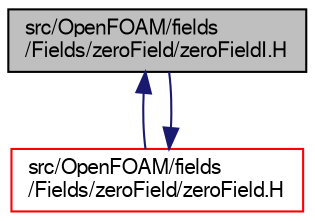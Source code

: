 digraph "src/OpenFOAM/fields/Fields/zeroField/zeroFieldI.H"
{
  bgcolor="transparent";
  edge [fontname="FreeSans",fontsize="10",labelfontname="FreeSans",labelfontsize="10"];
  node [fontname="FreeSans",fontsize="10",shape=record];
  Node27 [label="src/OpenFOAM/fields\l/Fields/zeroField/zeroFieldI.H",height=0.2,width=0.4,color="black", fillcolor="grey75", style="filled", fontcolor="black"];
  Node27 -> Node28 [dir="back",color="midnightblue",fontsize="10",style="solid",fontname="FreeSans"];
  Node28 [label="src/OpenFOAM/fields\l/Fields/zeroField/zeroField.H",height=0.2,width=0.4,color="red",URL="$a09797.html"];
  Node28 -> Node27 [dir="back",color="midnightblue",fontsize="10",style="solid",fontname="FreeSans"];
}
